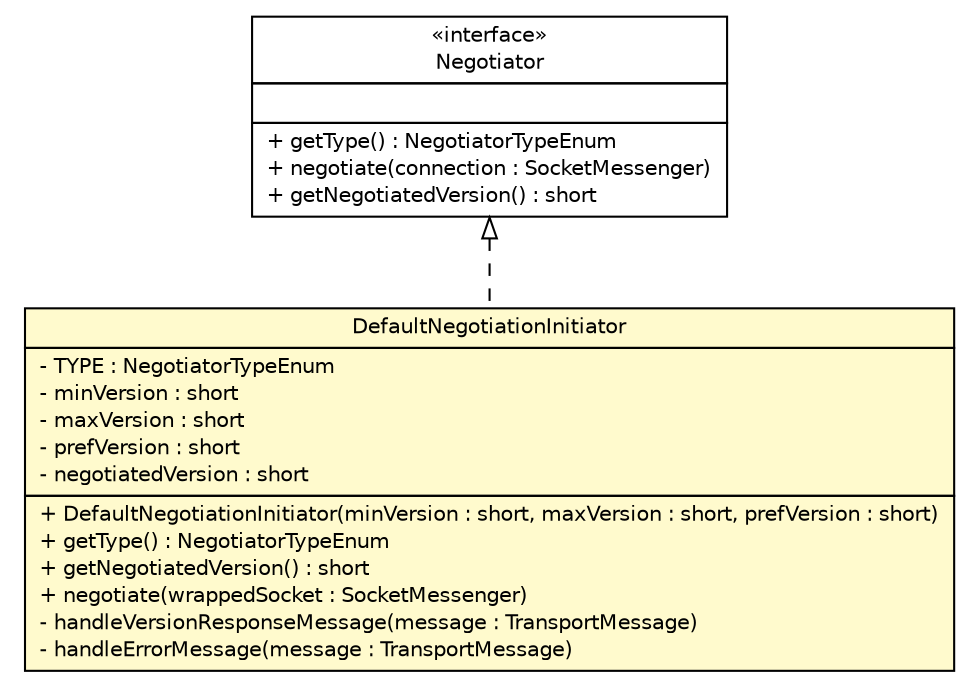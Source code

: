 #!/usr/local/bin/dot
#
# Class diagram 
# Generated by UMLGraph version R5_6 (http://www.umlgraph.org/)
#

digraph G {
	edge [fontname="Helvetica",fontsize=10,labelfontname="Helvetica",labelfontsize=10];
	node [fontname="Helvetica",fontsize=10,shape=plaintext];
	nodesep=0.25;
	ranksep=0.5;
	// org.ietf.nea.pt.socket.Negotiator
	c446 [label=<<table title="org.ietf.nea.pt.socket.Negotiator" border="0" cellborder="1" cellspacing="0" cellpadding="2" port="p" href="../Negotiator.html">
		<tr><td><table border="0" cellspacing="0" cellpadding="1">
<tr><td align="center" balign="center"> &#171;interface&#187; </td></tr>
<tr><td align="center" balign="center"> Negotiator </td></tr>
		</table></td></tr>
		<tr><td><table border="0" cellspacing="0" cellpadding="1">
<tr><td align="left" balign="left">  </td></tr>
		</table></td></tr>
		<tr><td><table border="0" cellspacing="0" cellpadding="1">
<tr><td align="left" balign="left"> + getType() : NegotiatorTypeEnum </td></tr>
<tr><td align="left" balign="left"> + negotiate(connection : SocketMessenger) </td></tr>
<tr><td align="left" balign="left"> + getNegotiatedVersion() : short </td></tr>
		</table></td></tr>
		</table>>, URL="../Negotiator.html", fontname="Helvetica", fontcolor="black", fontsize=10.0];
	// org.ietf.nea.pt.socket.simple.DefaultNegotiationInitiator
	c455 [label=<<table title="org.ietf.nea.pt.socket.simple.DefaultNegotiationInitiator" border="0" cellborder="1" cellspacing="0" cellpadding="2" port="p" bgcolor="lemonChiffon" href="./DefaultNegotiationInitiator.html">
		<tr><td><table border="0" cellspacing="0" cellpadding="1">
<tr><td align="center" balign="center"> DefaultNegotiationInitiator </td></tr>
		</table></td></tr>
		<tr><td><table border="0" cellspacing="0" cellpadding="1">
<tr><td align="left" balign="left"> - TYPE : NegotiatorTypeEnum </td></tr>
<tr><td align="left" balign="left"> - minVersion : short </td></tr>
<tr><td align="left" balign="left"> - maxVersion : short </td></tr>
<tr><td align="left" balign="left"> - prefVersion : short </td></tr>
<tr><td align="left" balign="left"> - negotiatedVersion : short </td></tr>
		</table></td></tr>
		<tr><td><table border="0" cellspacing="0" cellpadding="1">
<tr><td align="left" balign="left"> + DefaultNegotiationInitiator(minVersion : short, maxVersion : short, prefVersion : short) </td></tr>
<tr><td align="left" balign="left"> + getType() : NegotiatorTypeEnum </td></tr>
<tr><td align="left" balign="left"> + getNegotiatedVersion() : short </td></tr>
<tr><td align="left" balign="left"> + negotiate(wrappedSocket : SocketMessenger) </td></tr>
<tr><td align="left" balign="left"> - handleVersionResponseMessage(message : TransportMessage) </td></tr>
<tr><td align="left" balign="left"> - handleErrorMessage(message : TransportMessage) </td></tr>
		</table></td></tr>
		</table>>, URL="./DefaultNegotiationInitiator.html", fontname="Helvetica", fontcolor="black", fontsize=10.0];
	//org.ietf.nea.pt.socket.simple.DefaultNegotiationInitiator implements org.ietf.nea.pt.socket.Negotiator
	c446:p -> c455:p [dir=back,arrowtail=empty,style=dashed];
}

